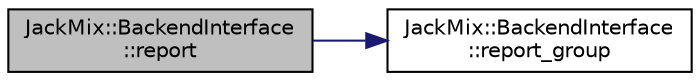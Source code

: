 digraph "JackMix::BackendInterface::report"
{
 // LATEX_PDF_SIZE
  edge [fontname="Helvetica",fontsize="10",labelfontname="Helvetica",labelfontsize="10"];
  node [fontname="Helvetica",fontsize="10",shape=record];
  rankdir="LR";
  Node1 [label="JackMix::BackendInterface\l::report",height=0.2,width=0.4,color="black", fillcolor="grey75", style="filled", fontcolor="black",tooltip=" "];
  Node1 -> Node2 [color="midnightblue",fontsize="10",style="solid",fontname="Helvetica"];
  Node2 [label="JackMix::BackendInterface\l::report_group",height=0.2,width=0.4,color="black", fillcolor="white", style="filled",URL="$de/dc4/class_jack_mix_1_1_backend_interface.html#aa0133ed40ee994f2616765a68b0df6a0",tooltip=" "];
}
